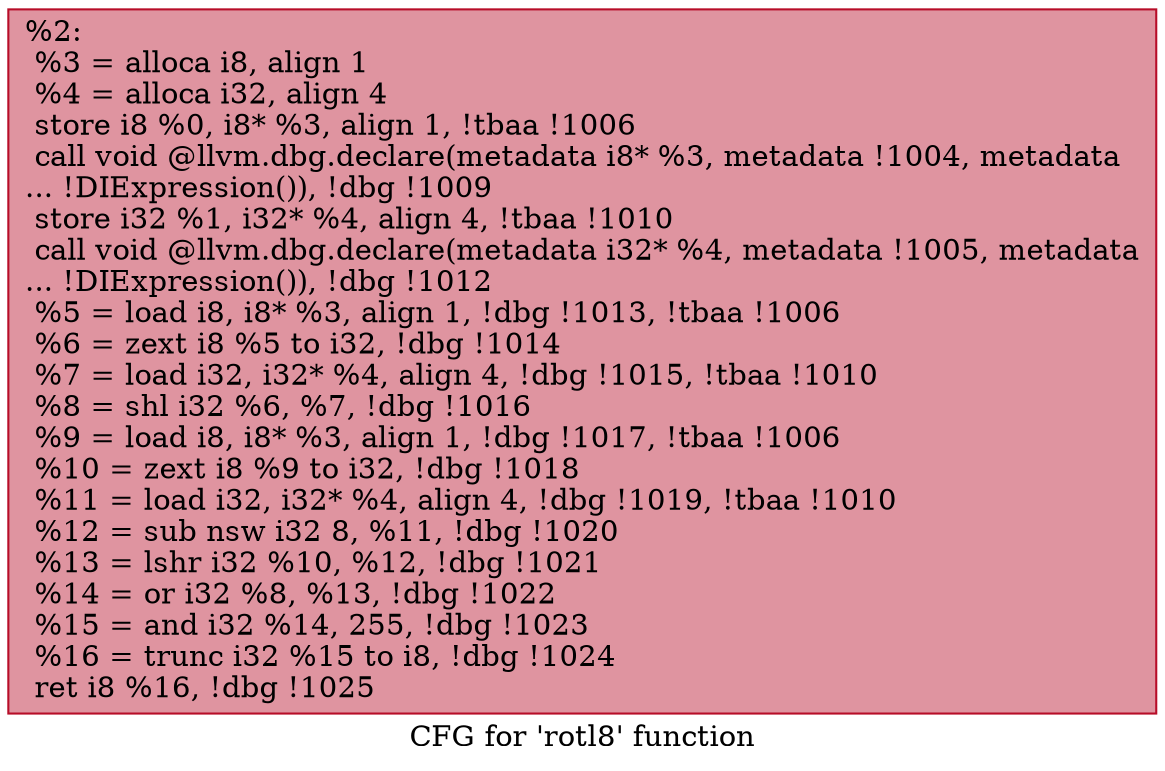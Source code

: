 digraph "CFG for 'rotl8' function" {
	label="CFG for 'rotl8' function";

	Node0x2382420 [shape=record,color="#b70d28ff", style=filled, fillcolor="#b70d2870",label="{%2:\l  %3 = alloca i8, align 1\l  %4 = alloca i32, align 4\l  store i8 %0, i8* %3, align 1, !tbaa !1006\l  call void @llvm.dbg.declare(metadata i8* %3, metadata !1004, metadata\l... !DIExpression()), !dbg !1009\l  store i32 %1, i32* %4, align 4, !tbaa !1010\l  call void @llvm.dbg.declare(metadata i32* %4, metadata !1005, metadata\l... !DIExpression()), !dbg !1012\l  %5 = load i8, i8* %3, align 1, !dbg !1013, !tbaa !1006\l  %6 = zext i8 %5 to i32, !dbg !1014\l  %7 = load i32, i32* %4, align 4, !dbg !1015, !tbaa !1010\l  %8 = shl i32 %6, %7, !dbg !1016\l  %9 = load i8, i8* %3, align 1, !dbg !1017, !tbaa !1006\l  %10 = zext i8 %9 to i32, !dbg !1018\l  %11 = load i32, i32* %4, align 4, !dbg !1019, !tbaa !1010\l  %12 = sub nsw i32 8, %11, !dbg !1020\l  %13 = lshr i32 %10, %12, !dbg !1021\l  %14 = or i32 %8, %13, !dbg !1022\l  %15 = and i32 %14, 255, !dbg !1023\l  %16 = trunc i32 %15 to i8, !dbg !1024\l  ret i8 %16, !dbg !1025\l}"];
}
